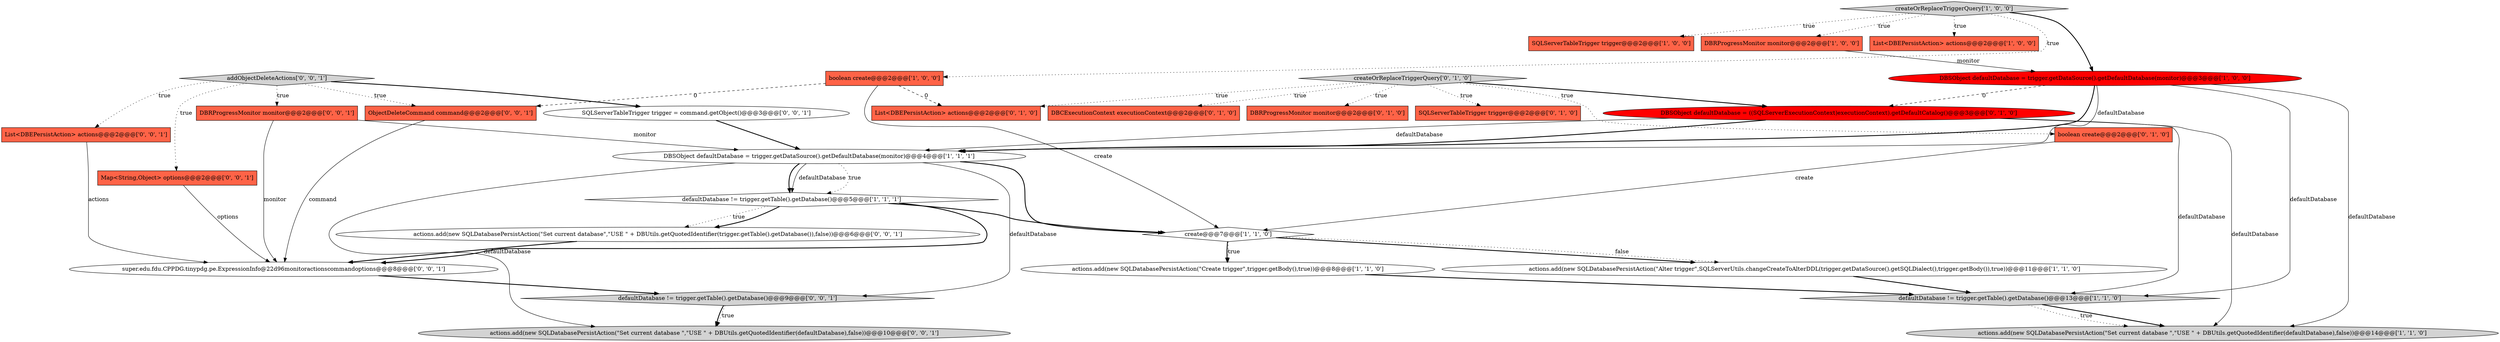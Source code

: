digraph {
20 [style = filled, label = "addObjectDeleteActions['0', '0', '1']", fillcolor = lightgray, shape = diamond image = "AAA0AAABBB3BBB"];
3 [style = filled, label = "SQLServerTableTrigger trigger@@@2@@@['1', '0', '0']", fillcolor = tomato, shape = box image = "AAA0AAABBB1BBB"];
12 [style = filled, label = "actions.add(new SQLDatabasePersistAction(\"Create trigger\",trigger.getBody(),true))@@@8@@@['1', '1', '0']", fillcolor = white, shape = ellipse image = "AAA0AAABBB1BBB"];
19 [style = filled, label = "List<DBEPersistAction> actions@@@2@@@['0', '1', '0']", fillcolor = tomato, shape = box image = "AAA1AAABBB2BBB"];
21 [style = filled, label = "super.edu.fdu.CPPDG.tinypdg.pe.ExpressionInfo@22d96monitoractionscommandoptions@@@8@@@['0', '0', '1']", fillcolor = white, shape = ellipse image = "AAA0AAABBB3BBB"];
27 [style = filled, label = "SQLServerTableTrigger trigger = command.getObject()@@@3@@@['0', '0', '1']", fillcolor = white, shape = ellipse image = "AAA0AAABBB3BBB"];
9 [style = filled, label = "DBSObject defaultDatabase = trigger.getDataSource().getDefaultDatabase(monitor)@@@3@@@['1', '0', '0']", fillcolor = red, shape = ellipse image = "AAA1AAABBB1BBB"];
22 [style = filled, label = "actions.add(new SQLDatabasePersistAction(\"Set current database\",\"USE \" + DBUtils.getQuotedIdentifier(trigger.getTable().getDatabase()),false))@@@6@@@['0', '0', '1']", fillcolor = white, shape = ellipse image = "AAA0AAABBB3BBB"];
5 [style = filled, label = "defaultDatabase != trigger.getTable().getDatabase()@@@13@@@['1', '1', '0']", fillcolor = lightgray, shape = diamond image = "AAA0AAABBB1BBB"];
1 [style = filled, label = "defaultDatabase != trigger.getTable().getDatabase()@@@5@@@['1', '1', '1']", fillcolor = white, shape = diamond image = "AAA0AAABBB1BBB"];
28 [style = filled, label = "List<DBEPersistAction> actions@@@2@@@['0', '0', '1']", fillcolor = tomato, shape = box image = "AAA0AAABBB3BBB"];
10 [style = filled, label = "actions.add(new SQLDatabasePersistAction(\"Alter trigger\",SQLServerUtils.changeCreateToAlterDDL(trigger.getDataSource().getSQLDialect(),trigger.getBody()),true))@@@11@@@['1', '1', '0']", fillcolor = white, shape = ellipse image = "AAA0AAABBB1BBB"];
6 [style = filled, label = "DBSObject defaultDatabase = trigger.getDataSource().getDefaultDatabase(monitor)@@@4@@@['1', '1', '1']", fillcolor = white, shape = ellipse image = "AAA0AAABBB1BBB"];
25 [style = filled, label = "DBRProgressMonitor monitor@@@2@@@['0', '0', '1']", fillcolor = tomato, shape = box image = "AAA0AAABBB3BBB"];
26 [style = filled, label = "defaultDatabase != trigger.getTable().getDatabase()@@@9@@@['0', '0', '1']", fillcolor = lightgray, shape = diamond image = "AAA0AAABBB3BBB"];
14 [style = filled, label = "DBCExecutionContext executionContext@@@2@@@['0', '1', '0']", fillcolor = tomato, shape = box image = "AAA0AAABBB2BBB"];
0 [style = filled, label = "List<DBEPersistAction> actions@@@2@@@['1', '0', '0']", fillcolor = tomato, shape = box image = "AAA0AAABBB1BBB"];
4 [style = filled, label = "create@@@7@@@['1', '1', '0']", fillcolor = white, shape = diamond image = "AAA0AAABBB1BBB"];
17 [style = filled, label = "createOrReplaceTriggerQuery['0', '1', '0']", fillcolor = lightgray, shape = diamond image = "AAA0AAABBB2BBB"];
7 [style = filled, label = "createOrReplaceTriggerQuery['1', '0', '0']", fillcolor = lightgray, shape = diamond image = "AAA0AAABBB1BBB"];
2 [style = filled, label = "actions.add(new SQLDatabasePersistAction(\"Set current database \",\"USE \" + DBUtils.getQuotedIdentifier(defaultDatabase),false))@@@14@@@['1', '1', '0']", fillcolor = lightgray, shape = ellipse image = "AAA0AAABBB1BBB"];
13 [style = filled, label = "boolean create@@@2@@@['0', '1', '0']", fillcolor = tomato, shape = box image = "AAA0AAABBB2BBB"];
16 [style = filled, label = "DBSObject defaultDatabase = ((SQLServerExecutionContext)executionContext).getDefaultCatalog()@@@3@@@['0', '1', '0']", fillcolor = red, shape = ellipse image = "AAA1AAABBB2BBB"];
8 [style = filled, label = "DBRProgressMonitor monitor@@@2@@@['1', '0', '0']", fillcolor = tomato, shape = box image = "AAA0AAABBB1BBB"];
18 [style = filled, label = "DBRProgressMonitor monitor@@@2@@@['0', '1', '0']", fillcolor = tomato, shape = box image = "AAA0AAABBB2BBB"];
11 [style = filled, label = "boolean create@@@2@@@['1', '0', '0']", fillcolor = tomato, shape = box image = "AAA1AAABBB1BBB"];
15 [style = filled, label = "SQLServerTableTrigger trigger@@@2@@@['0', '1', '0']", fillcolor = tomato, shape = box image = "AAA0AAABBB2BBB"];
23 [style = filled, label = "actions.add(new SQLDatabasePersistAction(\"Set current database \",\"USE \" + DBUtils.getQuotedIdentifier(defaultDatabase),false))@@@10@@@['0', '0', '1']", fillcolor = lightgray, shape = ellipse image = "AAA0AAABBB3BBB"];
24 [style = filled, label = "Map<String,Object> options@@@2@@@['0', '0', '1']", fillcolor = tomato, shape = box image = "AAA0AAABBB3BBB"];
29 [style = filled, label = "ObjectDeleteCommand command@@@2@@@['0', '0', '1']", fillcolor = tomato, shape = box image = "AAA0AAABBB3BBB"];
9->6 [style = solid, label="defaultDatabase"];
4->10 [style = bold, label=""];
16->2 [style = solid, label="defaultDatabase"];
1->4 [style = bold, label=""];
9->16 [style = dashed, label="0"];
20->25 [style = dotted, label="true"];
12->5 [style = bold, label=""];
16->6 [style = solid, label="defaultDatabase"];
17->18 [style = dotted, label="true"];
20->24 [style = dotted, label="true"];
16->6 [style = bold, label=""];
1->22 [style = dotted, label="true"];
6->1 [style = solid, label="defaultDatabase"];
6->23 [style = solid, label="defaultDatabase"];
6->1 [style = dotted, label="true"];
13->4 [style = solid, label="create"];
22->21 [style = bold, label=""];
17->14 [style = dotted, label="true"];
11->29 [style = dashed, label="0"];
26->23 [style = dotted, label="true"];
6->26 [style = solid, label="defaultDatabase"];
25->6 [style = solid, label="monitor"];
7->0 [style = dotted, label="true"];
27->6 [style = bold, label=""];
9->6 [style = bold, label=""];
25->21 [style = solid, label="monitor"];
8->9 [style = solid, label="monitor"];
1->22 [style = bold, label=""];
20->27 [style = bold, label=""];
28->21 [style = solid, label="actions"];
7->9 [style = bold, label=""];
6->1 [style = bold, label=""];
6->4 [style = bold, label=""];
21->26 [style = bold, label=""];
5->2 [style = bold, label=""];
17->15 [style = dotted, label="true"];
10->5 [style = bold, label=""];
7->11 [style = dotted, label="true"];
11->4 [style = solid, label="create"];
9->2 [style = solid, label="defaultDatabase"];
7->3 [style = dotted, label="true"];
20->28 [style = dotted, label="true"];
1->21 [style = bold, label=""];
20->29 [style = dotted, label="true"];
11->19 [style = dashed, label="0"];
26->23 [style = bold, label=""];
17->19 [style = dotted, label="true"];
4->12 [style = bold, label=""];
9->5 [style = solid, label="defaultDatabase"];
4->12 [style = dotted, label="true"];
4->10 [style = dotted, label="false"];
7->8 [style = dotted, label="true"];
17->13 [style = dotted, label="true"];
16->5 [style = solid, label="defaultDatabase"];
29->21 [style = solid, label="command"];
17->16 [style = bold, label=""];
5->2 [style = dotted, label="true"];
24->21 [style = solid, label="options"];
}
